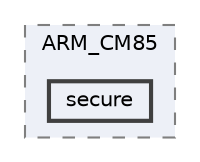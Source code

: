 digraph "D:/Projects/Raspberrypi_pico/pico_freertos_final/freertos_pico2/pico_freertos/FreeRTOS-Kernel/portable/IAR/ARM_CM85/secure"
{
 // LATEX_PDF_SIZE
  bgcolor="transparent";
  edge [fontname=Helvetica,fontsize=10,labelfontname=Helvetica,labelfontsize=10];
  node [fontname=Helvetica,fontsize=10,shape=box,height=0.2,width=0.4];
  compound=true
  subgraph clusterdir_d9ebc3fc8c6b9c71851c6b9d64940c13 {
    graph [ bgcolor="#edf0f7", pencolor="grey50", label="ARM_CM85", fontname=Helvetica,fontsize=10 style="filled,dashed", URL="dir_d9ebc3fc8c6b9c71851c6b9d64940c13.html",tooltip=""]
  dir_04802d9ffff9fb24b7548cc6a1e7e41a [label="secure", fillcolor="#edf0f7", color="grey25", style="filled,bold", URL="dir_04802d9ffff9fb24b7548cc6a1e7e41a.html",tooltip=""];
  }
}
